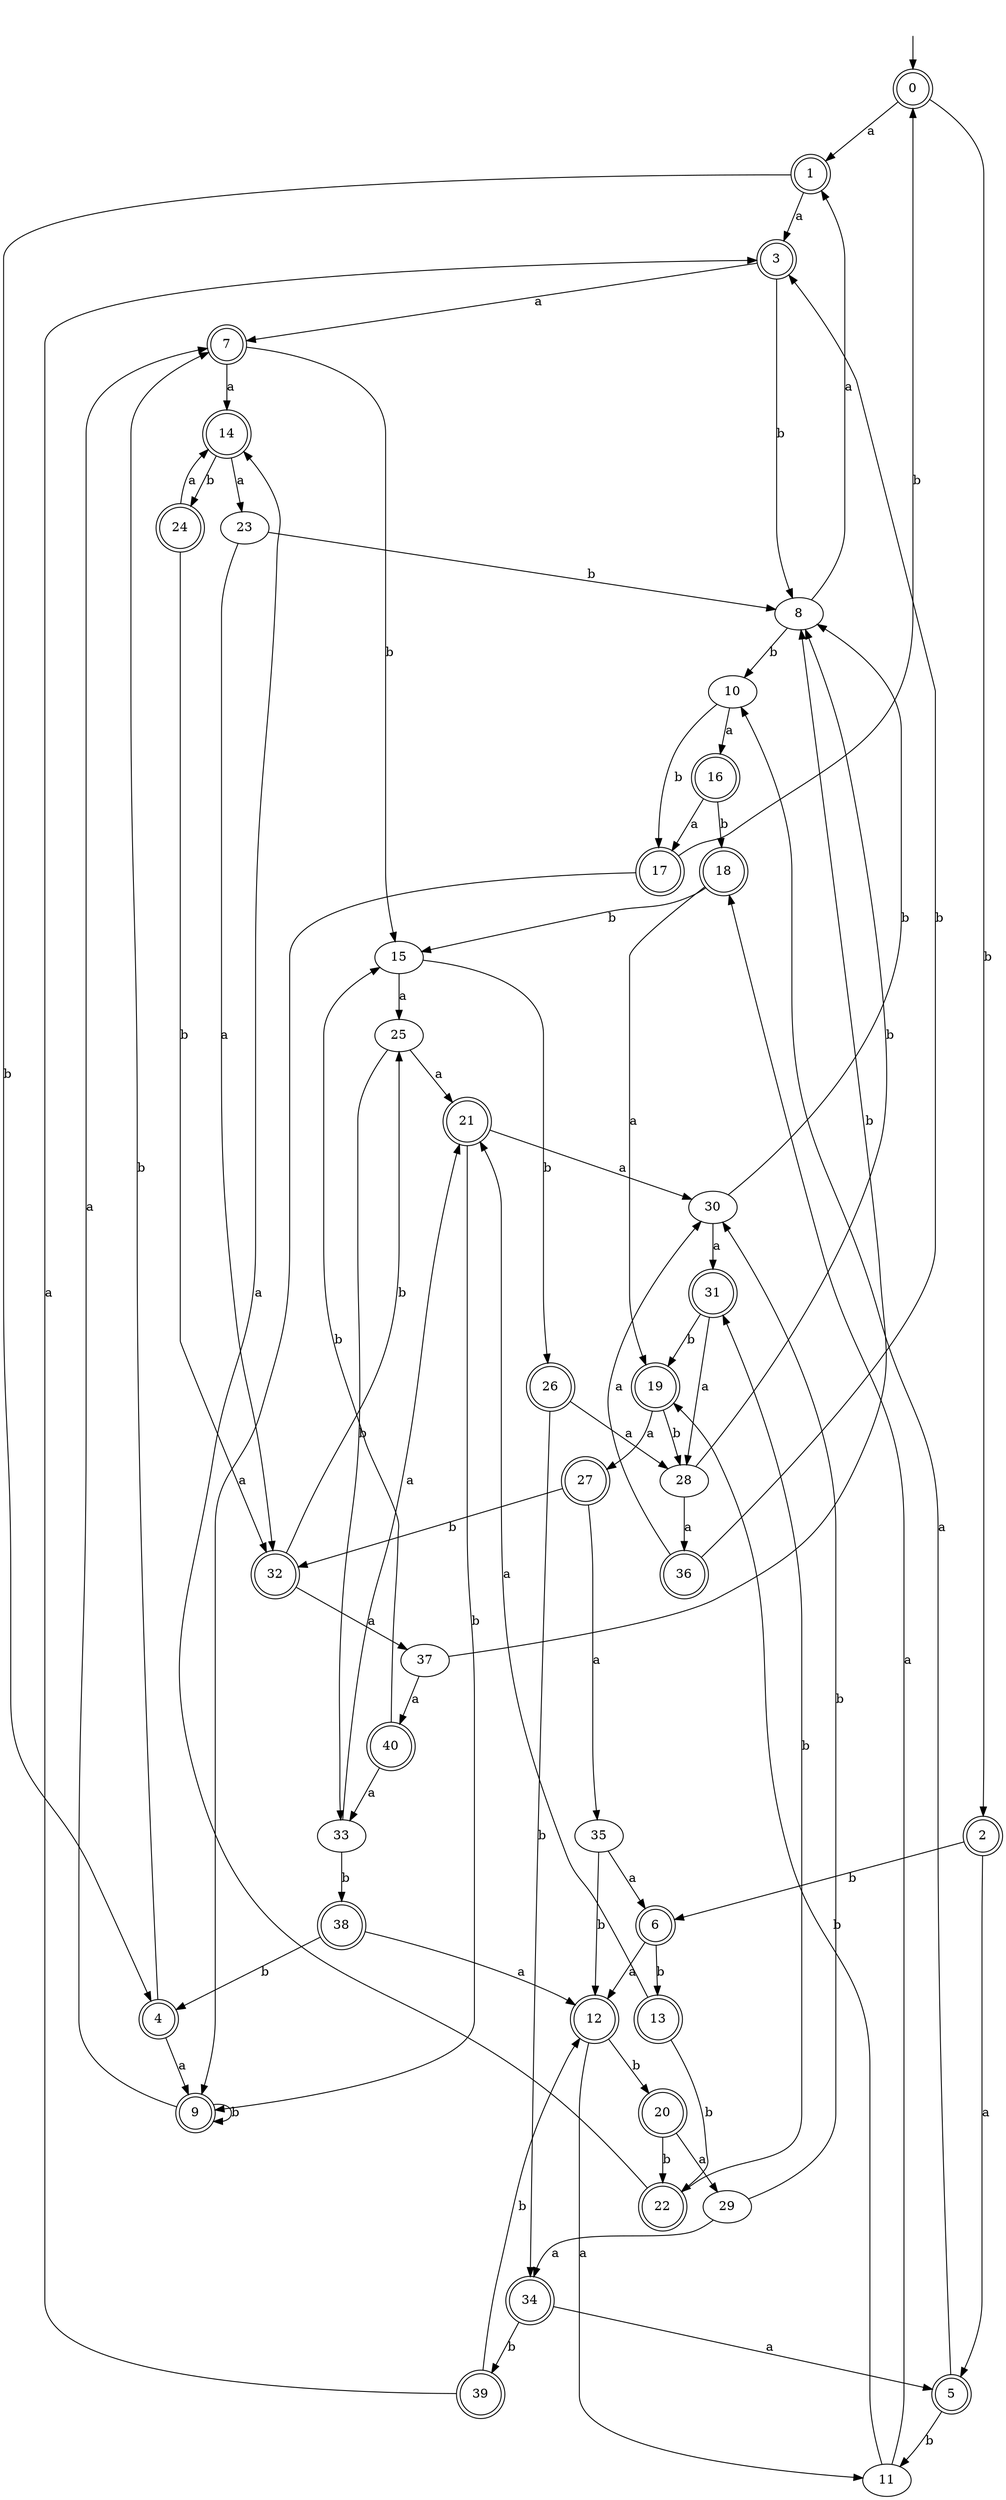 digraph RandomDFA {
  __start0 [label="", shape=none];
  __start0 -> 0 [label=""];
  0 [shape=circle] [shape=doublecircle]
  0 -> 1 [label="a"]
  0 -> 2 [label="b"]
  1 [shape=doublecircle]
  1 -> 3 [label="a"]
  1 -> 4 [label="b"]
  2 [shape=doublecircle]
  2 -> 5 [label="a"]
  2 -> 6 [label="b"]
  3 [shape=doublecircle]
  3 -> 7 [label="a"]
  3 -> 8 [label="b"]
  4 [shape=doublecircle]
  4 -> 9 [label="a"]
  4 -> 7 [label="b"]
  5 [shape=doublecircle]
  5 -> 10 [label="a"]
  5 -> 11 [label="b"]
  6 [shape=doublecircle]
  6 -> 12 [label="a"]
  6 -> 13 [label="b"]
  7 [shape=doublecircle]
  7 -> 14 [label="a"]
  7 -> 15 [label="b"]
  8
  8 -> 1 [label="a"]
  8 -> 10 [label="b"]
  9 [shape=doublecircle]
  9 -> 7 [label="a"]
  9 -> 9 [label="b"]
  10
  10 -> 16 [label="a"]
  10 -> 17 [label="b"]
  11
  11 -> 18 [label="a"]
  11 -> 19 [label="b"]
  12 [shape=doublecircle]
  12 -> 11 [label="a"]
  12 -> 20 [label="b"]
  13 [shape=doublecircle]
  13 -> 21 [label="a"]
  13 -> 22 [label="b"]
  14 [shape=doublecircle]
  14 -> 23 [label="a"]
  14 -> 24 [label="b"]
  15
  15 -> 25 [label="a"]
  15 -> 26 [label="b"]
  16 [shape=doublecircle]
  16 -> 17 [label="a"]
  16 -> 18 [label="b"]
  17 [shape=doublecircle]
  17 -> 9 [label="a"]
  17 -> 0 [label="b"]
  18 [shape=doublecircle]
  18 -> 19 [label="a"]
  18 -> 15 [label="b"]
  19 [shape=doublecircle]
  19 -> 27 [label="a"]
  19 -> 28 [label="b"]
  20 [shape=doublecircle]
  20 -> 29 [label="a"]
  20 -> 22 [label="b"]
  21 [shape=doublecircle]
  21 -> 30 [label="a"]
  21 -> 9 [label="b"]
  22 [shape=doublecircle]
  22 -> 14 [label="a"]
  22 -> 31 [label="b"]
  23
  23 -> 32 [label="a"]
  23 -> 8 [label="b"]
  24 [shape=doublecircle]
  24 -> 14 [label="a"]
  24 -> 32 [label="b"]
  25
  25 -> 21 [label="a"]
  25 -> 33 [label="b"]
  26 [shape=doublecircle]
  26 -> 28 [label="a"]
  26 -> 34 [label="b"]
  27 [shape=doublecircle]
  27 -> 35 [label="a"]
  27 -> 32 [label="b"]
  28
  28 -> 36 [label="a"]
  28 -> 8 [label="b"]
  29
  29 -> 34 [label="a"]
  29 -> 30 [label="b"]
  30
  30 -> 31 [label="a"]
  30 -> 8 [label="b"]
  31 [shape=doublecircle]
  31 -> 28 [label="a"]
  31 -> 19 [label="b"]
  32 [shape=doublecircle]
  32 -> 37 [label="a"]
  32 -> 25 [label="b"]
  33
  33 -> 21 [label="a"]
  33 -> 38 [label="b"]
  34 [shape=doublecircle]
  34 -> 5 [label="a"]
  34 -> 39 [label="b"]
  35
  35 -> 6 [label="a"]
  35 -> 12 [label="b"]
  36 [shape=doublecircle]
  36 -> 30 [label="a"]
  36 -> 3 [label="b"]
  37
  37 -> 40 [label="a"]
  37 -> 8 [label="b"]
  38 [shape=doublecircle]
  38 -> 12 [label="a"]
  38 -> 4 [label="b"]
  39 [shape=doublecircle]
  39 -> 3 [label="a"]
  39 -> 12 [label="b"]
  40 [shape=doublecircle]
  40 -> 33 [label="a"]
  40 -> 15 [label="b"]
}
